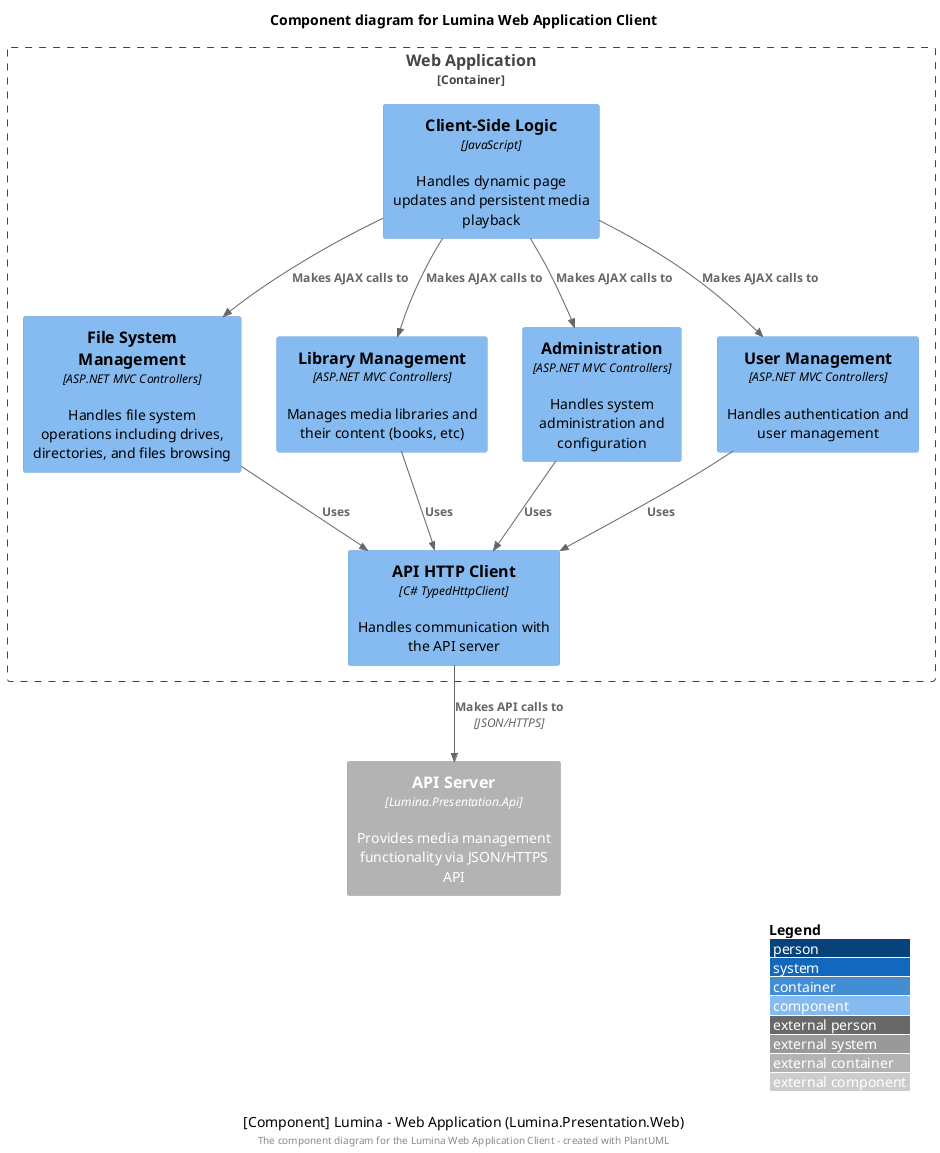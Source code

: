 @startuml Lumina Web Application Components
!include <C4/C4_Component>

LAYOUT_WITH_LEGEND()
title Component diagram for Lumina Web Application Client

Container_Ext(api, "API Server", "Lumina.Presentation.Api", "Provides media management functionality via JSON/HTTPS API")

Container_Boundary(wb, "Web Application") {
    Component(fileSystem, "File System Management", "ASP.NET MVC Controllers", "Handles file system operations including drives, directories, and files browsing")
    
    Component(library, "Library Management", "ASP.NET MVC Controllers", "Manages media libraries and their content (books, etc)")
    
    Component(admin, "Administration", "ASP.NET MVC Controllers", "Handles system administration and configuration")
    
    Component(users, "User Management", "ASP.NET MVC Controllers", "Handles authentication and user management")
    
    Component(clientJs, "Client-Side Logic", "JavaScript", "Handles dynamic page updates and persistent media playback")
    
    Component(httpClient, "API HTTP Client", "C# TypedHttpClient", "Handles communication with the API server")
}

Rel(fileSystem, httpClient, "Uses")
Rel(library, httpClient, "Uses")
Rel(admin, httpClient, "Uses")
Rel(users, httpClient, "Uses")
Rel(httpClient, api, "Makes API calls to", "JSON/HTTPS")
Rel(clientJs, fileSystem, "Makes AJAX calls to")
Rel(clientJs, library, "Makes AJAX calls to")
Rel(clientJs, admin, "Makes AJAX calls to")
Rel(clientJs, users, "Makes AJAX calls to")

caption [Component] Lumina - Web Application (Lumina.Presentation.Web)

footer The component diagram for the Lumina Web Application Client - created with PlantUML
@enduml